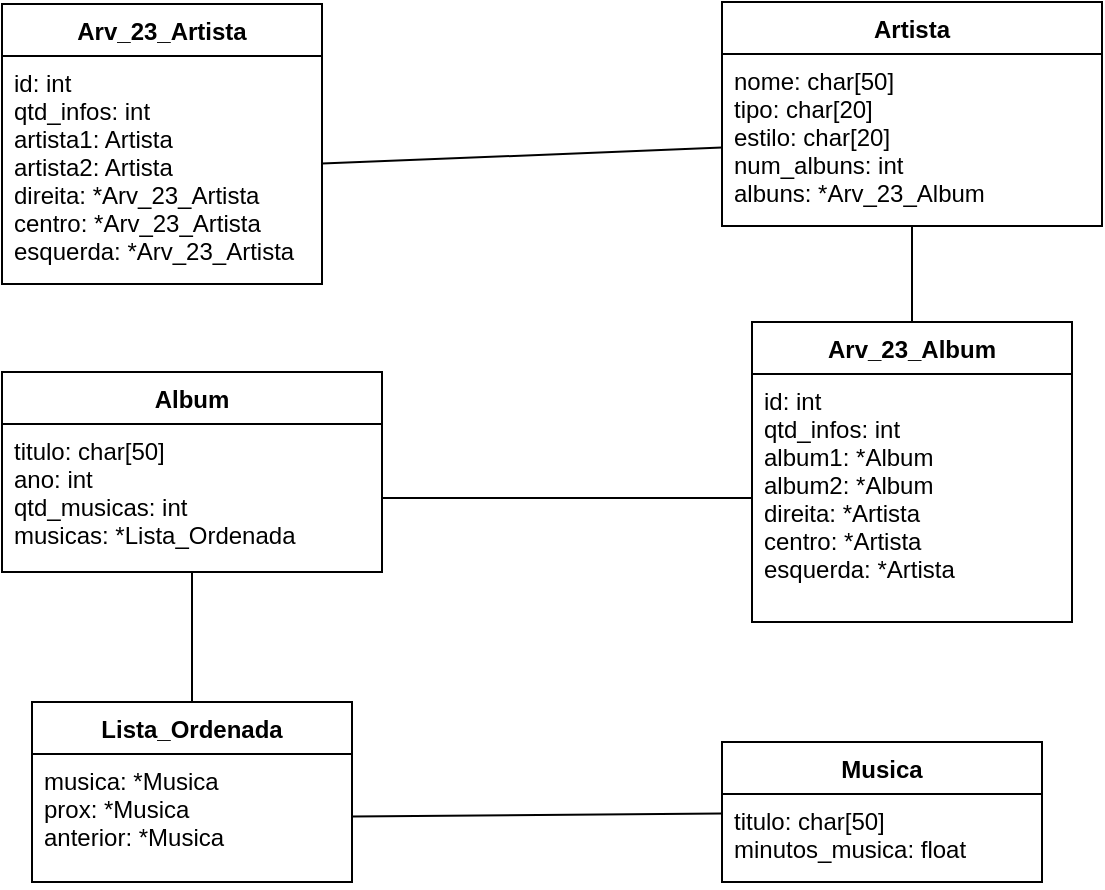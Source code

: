 <mxfile>
    <diagram id="D_gLeVfheplufITs3tqa" name="Page-1">
        <mxGraphModel dx="1018" dy="549" grid="1" gridSize="10" guides="1" tooltips="1" connect="1" arrows="1" fold="1" page="1" pageScale="1" pageWidth="850" pageHeight="1100" math="0" shadow="0">
            <root>
                <mxCell id="0"/>
                <mxCell id="1" parent="0"/>
                <mxCell id="2" value="Artista" style="swimlane;fontStyle=1;align=center;verticalAlign=top;childLayout=stackLayout;horizontal=1;startSize=26;horizontalStack=0;resizeParent=1;resizeParentMax=0;resizeLast=0;collapsible=1;marginBottom=0;" parent="1" vertex="1">
                    <mxGeometry x="595" y="310" width="190" height="112" as="geometry"/>
                </mxCell>
                <mxCell id="3" value="nome: char[50]&#10;tipo: char[20]&#10;estilo: char[20]&#10;num_albuns: int&#10;albuns: *Arv_23_Album" style="text;strokeColor=none;fillColor=none;align=left;verticalAlign=top;spacingLeft=4;spacingRight=4;overflow=hidden;rotatable=0;points=[[0,0.5],[1,0.5]];portConstraint=eastwest;" parent="2" vertex="1">
                    <mxGeometry y="26" width="190" height="86" as="geometry"/>
                </mxCell>
                <mxCell id="8" value="Album" style="swimlane;fontStyle=1;align=center;verticalAlign=top;childLayout=stackLayout;horizontal=1;startSize=26;horizontalStack=0;resizeParent=1;resizeParentMax=0;resizeLast=0;collapsible=1;marginBottom=0;" parent="1" vertex="1">
                    <mxGeometry x="235" y="495" width="190" height="100" as="geometry"/>
                </mxCell>
                <mxCell id="9" value="titulo: char[50]&#10;ano: int&#10;qtd_musicas: int&#10;musicas: *Lista_Ordenada" style="text;strokeColor=none;fillColor=none;align=left;verticalAlign=top;spacingLeft=4;spacingRight=4;overflow=hidden;rotatable=0;points=[[0,0.5],[1,0.5]];portConstraint=eastwest;" parent="8" vertex="1">
                    <mxGeometry y="26" width="190" height="74" as="geometry"/>
                </mxCell>
                <mxCell id="27" style="edgeStyle=none;html=1;startArrow=none;startFill=0;endArrow=none;endFill=0;" parent="1" source="12" target="26" edge="1">
                    <mxGeometry relative="1" as="geometry"/>
                </mxCell>
                <mxCell id="12" value="Musica" style="swimlane;fontStyle=1;align=center;verticalAlign=top;childLayout=stackLayout;horizontal=1;startSize=26;horizontalStack=0;resizeParent=1;resizeParentMax=0;resizeLast=0;collapsible=1;marginBottom=0;" parent="1" vertex="1">
                    <mxGeometry x="595" y="680" width="160" height="70" as="geometry"/>
                </mxCell>
                <mxCell id="13" value="titulo: char[50]&#10;minutos_musica: float&#10;" style="text;strokeColor=none;fillColor=none;align=left;verticalAlign=top;spacingLeft=4;spacingRight=4;overflow=hidden;rotatable=0;points=[[0,0.5],[1,0.5]];portConstraint=eastwest;" parent="12" vertex="1">
                    <mxGeometry y="26" width="160" height="44" as="geometry"/>
                </mxCell>
                <mxCell id="28" style="edgeStyle=none;html=1;startArrow=none;startFill=0;endArrow=none;endFill=0;" parent="1" source="25" target="9" edge="1">
                    <mxGeometry relative="1" as="geometry"/>
                </mxCell>
                <mxCell id="25" value="Lista_Ordenada" style="swimlane;fontStyle=1;align=center;verticalAlign=top;childLayout=stackLayout;horizontal=1;startSize=26;horizontalStack=0;resizeParent=1;resizeParentMax=0;resizeLast=0;collapsible=1;marginBottom=0;" parent="1" vertex="1">
                    <mxGeometry x="250" y="660" width="160" height="90" as="geometry"/>
                </mxCell>
                <mxCell id="26" value="musica: *Musica&#10;prox: *Musica&#10;anterior: *Musica" style="text;strokeColor=none;fillColor=none;align=left;verticalAlign=top;spacingLeft=4;spacingRight=4;overflow=hidden;rotatable=0;points=[[0,0.5],[1,0.5]];portConstraint=eastwest;" parent="25" vertex="1">
                    <mxGeometry y="26" width="160" height="64" as="geometry"/>
                </mxCell>
                <mxCell id="32" style="edgeStyle=none;html=1;startArrow=none;startFill=0;endArrow=none;endFill=0;" parent="1" source="29" target="3" edge="1">
                    <mxGeometry relative="1" as="geometry"/>
                </mxCell>
                <mxCell id="29" value="Arv_23_Album" style="swimlane;fontStyle=1;align=center;verticalAlign=top;childLayout=stackLayout;horizontal=1;startSize=26;horizontalStack=0;resizeParent=1;resizeParentMax=0;resizeLast=0;collapsible=1;marginBottom=0;" parent="1" vertex="1">
                    <mxGeometry x="610" y="470" width="160" height="150" as="geometry"/>
                </mxCell>
                <mxCell id="30" value="id: int&#10;qtd_infos: int&#10;album1: *Album&#10;album2: *Album&#10;direita: *Artista&#10;centro: *Artista&#10;esquerda: *Artista&#10;" style="text;strokeColor=none;fillColor=none;align=left;verticalAlign=top;spacingLeft=4;spacingRight=4;overflow=hidden;rotatable=0;points=[[0,0.5],[1,0.5]];portConstraint=eastwest;" parent="29" vertex="1">
                    <mxGeometry y="26" width="160" height="124" as="geometry"/>
                </mxCell>
                <mxCell id="34" value="Arv_23_Artista" style="swimlane;fontStyle=1;align=center;verticalAlign=top;childLayout=stackLayout;horizontal=1;startSize=26;horizontalStack=0;resizeParent=1;resizeParentMax=0;resizeLast=0;collapsible=1;marginBottom=0;" parent="1" vertex="1">
                    <mxGeometry x="235" y="311" width="160" height="140" as="geometry"/>
                </mxCell>
                <mxCell id="35" value="id: int&#10;qtd_infos: int&#10;artista1: Artista&#10;artista2: Artista&#10;direita: *Arv_23_Artista&#10;centro: *Arv_23_Artista&#10;esquerda: *Arv_23_Artista" style="text;strokeColor=none;fillColor=none;align=left;verticalAlign=top;spacingLeft=4;spacingRight=4;overflow=hidden;rotatable=0;points=[[0,0.5],[1,0.5]];portConstraint=eastwest;" parent="34" vertex="1">
                    <mxGeometry y="26" width="160" height="114" as="geometry"/>
                </mxCell>
                <mxCell id="42" style="edgeStyle=none;html=1;startArrow=none;startFill=0;endArrow=none;endFill=0;" parent="1" source="9" target="30" edge="1">
                    <mxGeometry relative="1" as="geometry"/>
                </mxCell>
                <mxCell id="44" style="edgeStyle=none;html=1;startArrow=none;startFill=0;endArrow=none;endFill=0;" parent="1" source="3" target="35" edge="1">
                    <mxGeometry relative="1" as="geometry"/>
                </mxCell>
            </root>
        </mxGraphModel>
    </diagram>
</mxfile>
